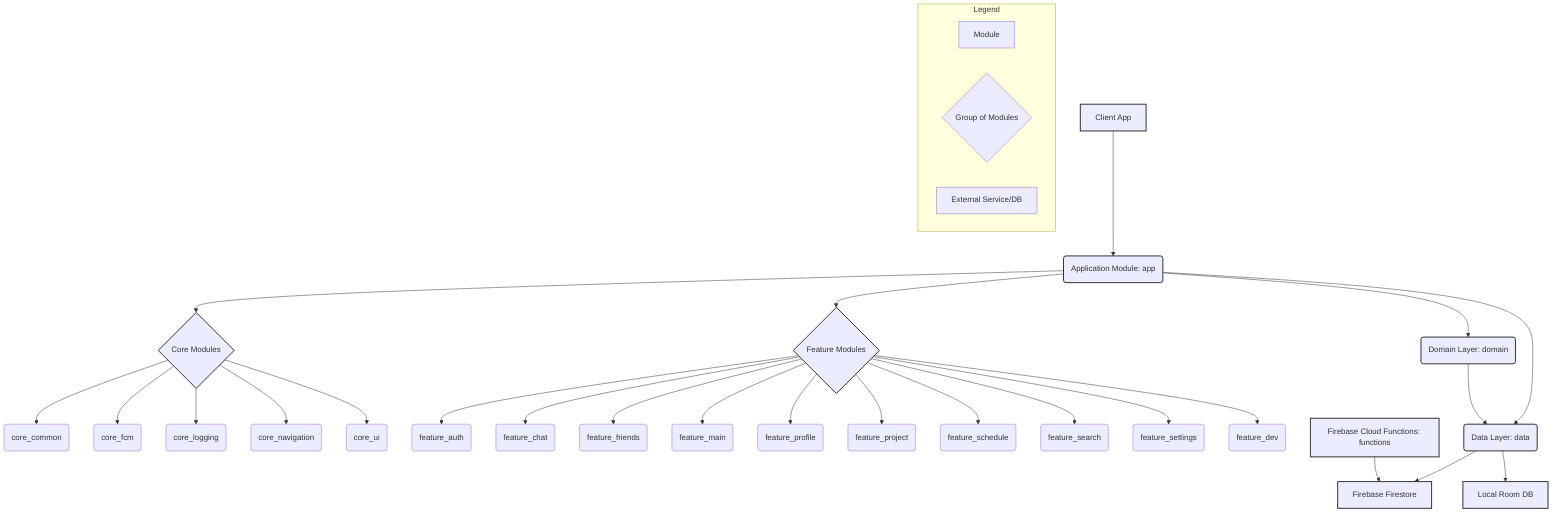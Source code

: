 graph TD
    A[Client App] --> B(Application Module: app)
    B --> C{Core Modules}
    C --> C1(core_common)
    C --> C2(core_fcm)
    C --> C3(core_logging)
    C --> C4(core_navigation)
    C --> C5(core_ui)

    B --> D{Feature Modules}
    D --> D1(feature_auth)
    D --> D2(feature_chat)
    D --> D3(feature_friends)
    D --> D4(feature_main)
    D --> D5(feature_profile)
    D --> D6(feature_project)
    D --> D7(feature_schedule)
    D --> D8(feature_search)
    D --> D9(feature_settings)
    D --> D10(feature_dev)

    B --> E(Data Layer: data)
    B --> F(Domain Layer: domain)

    E --> G[Firebase Firestore]
    E --> H[Local Room DB]
    F --> E

    X[Firebase Cloud Functions: functions] --> G

    subgraph Legend
        direction LR
        L1[Module]
        L2{Group of Modules}
        L3[External Service/DB]
    end

    style A fill:#lightgreen,stroke:#333,stroke-width:2px
    style B fill:#lightblue,stroke:#333,stroke-width:2px
    style C fill:#lightgrey,stroke:#333,stroke-width:2px
    style D fill:#lightgrey,stroke:#333,stroke-width:2px
    style E fill:#orange,stroke:#333,stroke-width:2px
    style F fill:#yellow,stroke:#333,stroke-width:2px
    style X fill:#violet,stroke:#333,stroke-width:2px
    style G fill:#pink,stroke:#333,stroke-width:2px
    style H fill:#pink,stroke:#333,stroke-width:2px